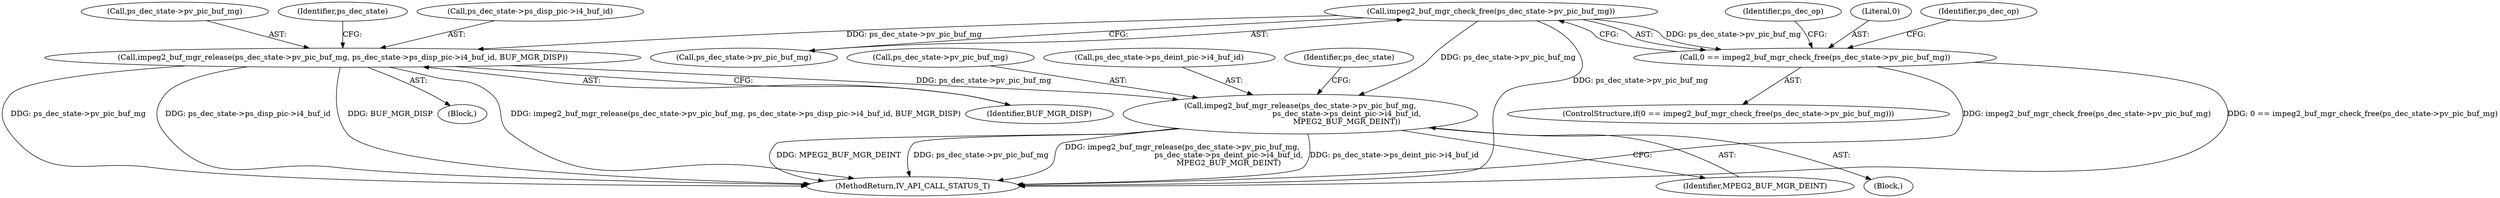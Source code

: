 digraph "0_Android_a86eb798d077b9b25c8f8c77e3c02c2f287c1ce7@API" {
"1001153" [label="(Call,impeg2_buf_mgr_check_free(ps_dec_state->pv_pic_buf_mg))"];
"1001151" [label="(Call,0 == impeg2_buf_mgr_check_free(ps_dec_state->pv_pic_buf_mg))"];
"1001568" [label="(Call,impeg2_buf_mgr_release(ps_dec_state->pv_pic_buf_mg, ps_dec_state->ps_disp_pic->i4_buf_id, BUF_MGR_DISP))"];
"1001588" [label="(Call,impeg2_buf_mgr_release(ps_dec_state->pv_pic_buf_mg,\n                                       ps_dec_state->ps_deint_pic->i4_buf_id,\n                                       MPEG2_BUF_MGR_DEINT))"];
"1001151" [label="(Call,0 == impeg2_buf_mgr_check_free(ps_dec_state->pv_pic_buf_mg))"];
"1001597" [label="(Identifier,MPEG2_BUF_MGR_DEINT)"];
"1001568" [label="(Call,impeg2_buf_mgr_release(ps_dec_state->pv_pic_buf_mg, ps_dec_state->ps_disp_pic->i4_buf_id, BUF_MGR_DISP))"];
"1001153" [label="(Call,impeg2_buf_mgr_check_free(ps_dec_state->pv_pic_buf_mg))"];
"1001588" [label="(Call,impeg2_buf_mgr_release(ps_dec_state->pv_pic_buf_mg,\n                                       ps_dec_state->ps_deint_pic->i4_buf_id,\n                                       MPEG2_BUF_MGR_DEINT))"];
"1001172" [label="(Identifier,ps_dec_op)"];
"1001569" [label="(Call,ps_dec_state->pv_pic_buf_mg)"];
"1001152" [label="(Literal,0)"];
"1001587" [label="(Block,)"];
"1001567" [label="(Block,)"];
"1001589" [label="(Call,ps_dec_state->pv_pic_buf_mg)"];
"1001592" [label="(Call,ps_dec_state->ps_deint_pic->i4_buf_id)"];
"1001689" [label="(MethodReturn,IV_API_CALL_STATUS_T)"];
"1001150" [label="(ControlStructure,if(0 == impeg2_buf_mgr_check_free(ps_dec_state->pv_pic_buf_mg)))"];
"1001580" [label="(Identifier,ps_dec_state)"];
"1001600" [label="(Identifier,ps_dec_state)"];
"1001577" [label="(Identifier,BUF_MGR_DISP)"];
"1001154" [label="(Call,ps_dec_state->pv_pic_buf_mg)"];
"1001572" [label="(Call,ps_dec_state->ps_disp_pic->i4_buf_id)"];
"1001161" [label="(Identifier,ps_dec_op)"];
"1001153" -> "1001151"  [label="AST: "];
"1001153" -> "1001154"  [label="CFG: "];
"1001154" -> "1001153"  [label="AST: "];
"1001151" -> "1001153"  [label="CFG: "];
"1001153" -> "1001689"  [label="DDG: ps_dec_state->pv_pic_buf_mg"];
"1001153" -> "1001151"  [label="DDG: ps_dec_state->pv_pic_buf_mg"];
"1001153" -> "1001568"  [label="DDG: ps_dec_state->pv_pic_buf_mg"];
"1001153" -> "1001588"  [label="DDG: ps_dec_state->pv_pic_buf_mg"];
"1001151" -> "1001150"  [label="AST: "];
"1001152" -> "1001151"  [label="AST: "];
"1001161" -> "1001151"  [label="CFG: "];
"1001172" -> "1001151"  [label="CFG: "];
"1001151" -> "1001689"  [label="DDG: 0 == impeg2_buf_mgr_check_free(ps_dec_state->pv_pic_buf_mg)"];
"1001151" -> "1001689"  [label="DDG: impeg2_buf_mgr_check_free(ps_dec_state->pv_pic_buf_mg)"];
"1001568" -> "1001567"  [label="AST: "];
"1001568" -> "1001577"  [label="CFG: "];
"1001569" -> "1001568"  [label="AST: "];
"1001572" -> "1001568"  [label="AST: "];
"1001577" -> "1001568"  [label="AST: "];
"1001580" -> "1001568"  [label="CFG: "];
"1001568" -> "1001689"  [label="DDG: ps_dec_state->pv_pic_buf_mg"];
"1001568" -> "1001689"  [label="DDG: ps_dec_state->ps_disp_pic->i4_buf_id"];
"1001568" -> "1001689"  [label="DDG: BUF_MGR_DISP"];
"1001568" -> "1001689"  [label="DDG: impeg2_buf_mgr_release(ps_dec_state->pv_pic_buf_mg, ps_dec_state->ps_disp_pic->i4_buf_id, BUF_MGR_DISP)"];
"1001568" -> "1001588"  [label="DDG: ps_dec_state->pv_pic_buf_mg"];
"1001588" -> "1001587"  [label="AST: "];
"1001588" -> "1001597"  [label="CFG: "];
"1001589" -> "1001588"  [label="AST: "];
"1001592" -> "1001588"  [label="AST: "];
"1001597" -> "1001588"  [label="AST: "];
"1001600" -> "1001588"  [label="CFG: "];
"1001588" -> "1001689"  [label="DDG: MPEG2_BUF_MGR_DEINT"];
"1001588" -> "1001689"  [label="DDG: ps_dec_state->pv_pic_buf_mg"];
"1001588" -> "1001689"  [label="DDG: impeg2_buf_mgr_release(ps_dec_state->pv_pic_buf_mg,\n                                       ps_dec_state->ps_deint_pic->i4_buf_id,\n                                       MPEG2_BUF_MGR_DEINT)"];
"1001588" -> "1001689"  [label="DDG: ps_dec_state->ps_deint_pic->i4_buf_id"];
}
